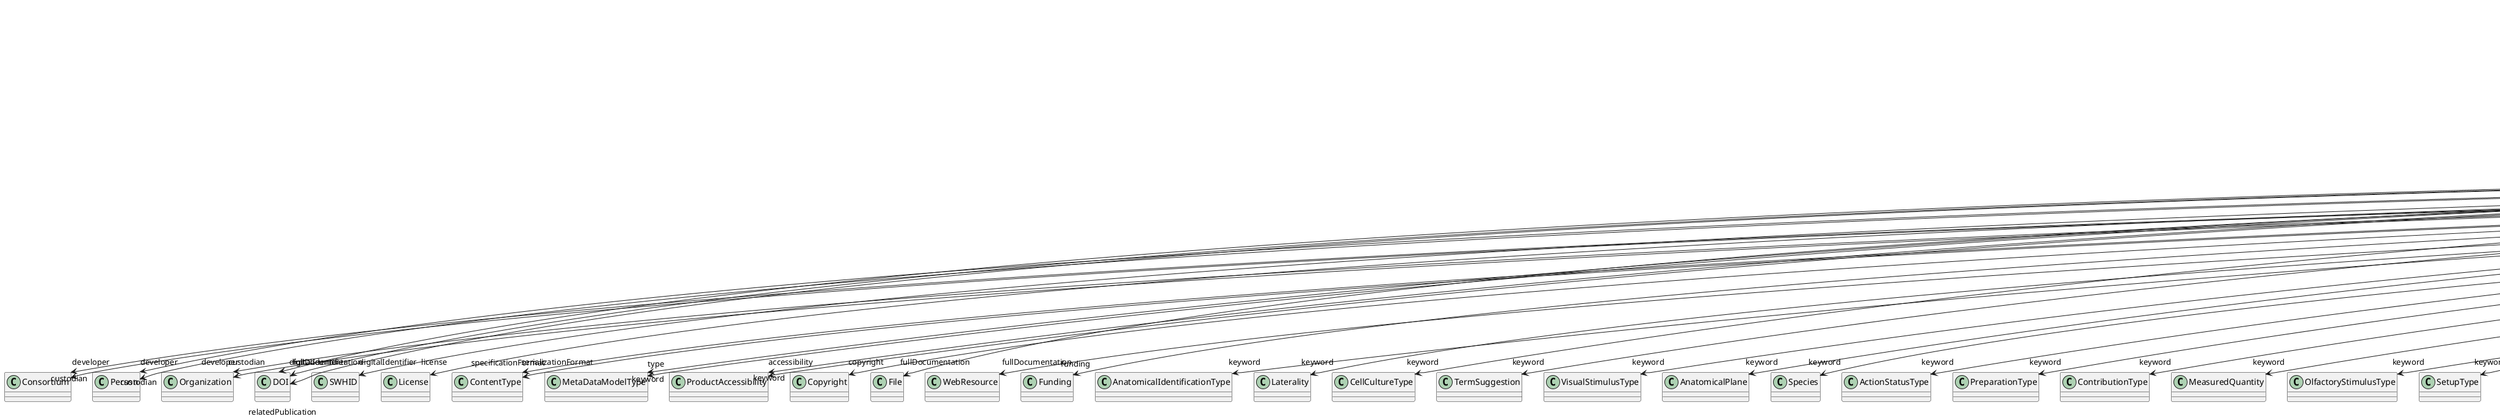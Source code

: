 @startuml
class MetaDataModelVersion {
+developer
+digitalIdentifier
+isAlternativeVersionOf
+isNewVersionOf
+license
+serializationFormat
+specificationFormat
+type
+accessibility
+copyright
+custodian
+description
+fullDocumentation
+fullName
+funding
+homepage
+howToCite
+keyword
+otherContribution
+relatedPublication
+releaseDate
+repository
+shortName
+supportChannel
+versionIdentifier
+versionInnovation

}
MetaDataModelVersion -d-> "developer" Consortium
MetaDataModelVersion -d-> "developer" Person
MetaDataModelVersion -d-> "developer" Organization
MetaDataModelVersion -d-> "digitalIdentifier" DOI
MetaDataModelVersion -d-> "digitalIdentifier" SWHID
MetaDataModelVersion -d-> "isAlternativeVersionOf" MetaDataModelVersion
MetaDataModelVersion -d-> "isNewVersionOf" MetaDataModelVersion
MetaDataModelVersion -d-> "license" License
MetaDataModelVersion -d-> "serializationFormat" ContentType
MetaDataModelVersion -d-> "specificationFormat" ContentType
MetaDataModelVersion -d-> "type" MetaDataModelType
MetaDataModelVersion -d-> "accessibility" ProductAccessibility
MetaDataModelVersion -d-> "copyright" Copyright
MetaDataModelVersion -d-> "custodian" Consortium
MetaDataModelVersion -d-> "custodian" Person
MetaDataModelVersion -d-> "custodian" Organization
MetaDataModelVersion -d-> "fullDocumentation" DOI
MetaDataModelVersion -d-> "fullDocumentation" File
MetaDataModelVersion -d-> "fullDocumentation" WebResource
MetaDataModelVersion -d-> "funding" Funding
MetaDataModelVersion -d-> "keyword" AnatomicalIdentificationType
MetaDataModelVersion -d-> "keyword" Laterality
MetaDataModelVersion -d-> "keyword" CellCultureType
MetaDataModelVersion -d-> "keyword" TermSuggestion
MetaDataModelVersion -d-> "keyword" VisualStimulusType
MetaDataModelVersion -d-> "keyword" AnatomicalPlane
MetaDataModelVersion -d-> "keyword" Species
MetaDataModelVersion -d-> "keyword" ActionStatusType
MetaDataModelVersion -d-> "keyword" PreparationType
MetaDataModelVersion -d-> "keyword" ContributionType
MetaDataModelVersion -d-> "keyword" MeasuredQuantity
MetaDataModelVersion -d-> "keyword" MetaDataModelType
MetaDataModelVersion -d-> "keyword" OlfactoryStimulusType
MetaDataModelVersion -d-> "keyword" SetupType
MetaDataModelVersion -d-> "keyword" ModelScope
MetaDataModelVersion -d-> "keyword" PatchClampVariation
MetaDataModelVersion -d-> "keyword" Technique
MetaDataModelVersion -d-> "keyword" CellType
MetaDataModelVersion -d-> "keyword" Language
MetaDataModelVersion -d-> "keyword" CriteriaQualityType
MetaDataModelVersion -d-> "keyword" Handedness
MetaDataModelVersion -d-> "keyword" OrganismSubstance
MetaDataModelVersion -d-> "keyword" TypeOfUncertainty
MetaDataModelVersion -d-> "keyword" GeneticStrainType
MetaDataModelVersion -d-> "keyword" CranialWindowConstructionType
MetaDataModelVersion -d-> "keyword" Service
MetaDataModelVersion -d-> "keyword" SemanticDataType
MetaDataModelVersion -d-> "keyword" Organ
MetaDataModelVersion -d-> "keyword" Terminology
MetaDataModelVersion -d-> "keyword" SubjectAttribute
MetaDataModelVersion -d-> "keyword" Disease
MetaDataModelVersion -d-> "keyword" AtlasType
MetaDataModelVersion -d-> "keyword" FileUsageRole
MetaDataModelVersion -d-> "keyword" AnatomicalAxesOrientation
MetaDataModelVersion -d-> "keyword" AnnotationType
MetaDataModelVersion -d-> "keyword" Colormap
MetaDataModelVersion -d-> "keyword" OrganismSystem
MetaDataModelVersion -d-> "keyword" CranialWindowReinforcementType
MetaDataModelVersion -d-> "keyword" OperatingSystem
MetaDataModelVersion -d-> "keyword" TissueSampleAttribute
MetaDataModelVersion -d-> "keyword" AgeCategory
MetaDataModelVersion -d-> "keyword" EducationalLevel
MetaDataModelVersion -d-> "keyword" TissueSampleType
MetaDataModelVersion -d-> "keyword" AnalysisTechnique
MetaDataModelVersion -d-> "keyword" DataType
MetaDataModelVersion -d-> "keyword" BiologicalOrder
MetaDataModelVersion -d-> "keyword" StimulationTechnique
MetaDataModelVersion -d-> "keyword" UBERONParcellation
MetaDataModelVersion -d-> "keyword" DifferenceMeasure
MetaDataModelVersion -d-> "keyword" ModelAbstractionLevel
MetaDataModelVersion -d-> "keyword" SoftwareApplicationCategory
MetaDataModelVersion -d-> "keyword" DeviceType
MetaDataModelVersion -d-> "keyword" QualitativeOverlap
MetaDataModelVersion -d-> "keyword" ExperimentalApproach
MetaDataModelVersion -d-> "keyword" FileRepositoryType
MetaDataModelVersion -d-> "keyword" BiologicalSex
MetaDataModelVersion -d-> "keyword" ElectricalStimulusType
MetaDataModelVersion -d-> "keyword" AnnotationCriteriaType
MetaDataModelVersion -d-> "keyword" UnitOfMeasurement
MetaDataModelVersion -d-> "keyword" MolecularEntity
MetaDataModelVersion -d-> "keyword" GustatoryStimulusType
MetaDataModelVersion -d-> "keyword" SoftwareFeature
MetaDataModelVersion -d-> "keyword" AuditoryStimulusType
MetaDataModelVersion -d-> "keyword" StimulationApproach
MetaDataModelVersion -d-> "keyword" TactileStimulusType
MetaDataModelVersion -d-> "keyword" FileBundleGrouping
MetaDataModelVersion -d-> "keyword" SubcellularEntity
MetaDataModelVersion -d-> "keyword" EthicsAssessment
MetaDataModelVersion -d-> "keyword" ChemicalMixtureType
MetaDataModelVersion -d-> "keyword" OperatingDevice
MetaDataModelVersion -d-> "keyword" OpticalStimulusType
MetaDataModelVersion -d-> "keyword" ProductAccessibility
MetaDataModelVersion -d-> "keyword" BreedingType
MetaDataModelVersion -d-> "keyword" LearningResourceType
MetaDataModelVersion -d-> "keyword" DiseaseModel
MetaDataModelVersion -d-> "keyword" ProgrammingLanguage
MetaDataModelVersion -d-> "otherContribution" Contribution
MetaDataModelVersion -d-> "relatedPublication" DOI
MetaDataModelVersion -d-> "relatedPublication" HANDLE
MetaDataModelVersion -d-> "relatedPublication" ISSN
MetaDataModelVersion -d-> "relatedPublication" ISBN
MetaDataModelVersion -d-> "relatedPublication" Book
MetaDataModelVersion -d-> "relatedPublication" Chapter
MetaDataModelVersion -d-> "relatedPublication" ScholarlyArticle
MetaDataModelVersion -d-> "repository" FileRepository

@enduml
